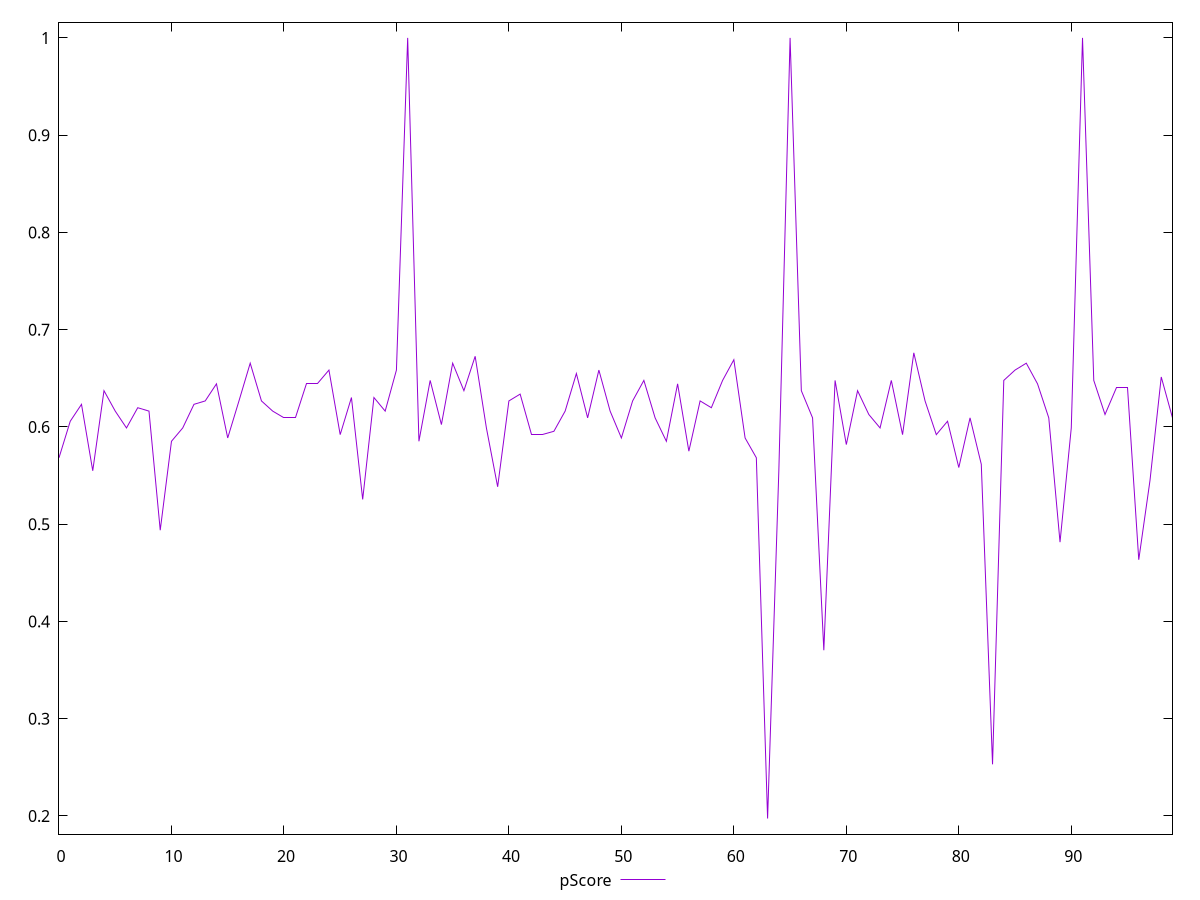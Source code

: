 reset

$pScore <<EOF
0 0.5682611505036936
1 0.6058130115801882
2 0.6231996918651275
3 0.5548847541575055
4 0.6372240415920895
5 0.6162243471391701
6 0.5989093342354521
7 0.6197087368923944
8 0.6162243471391701
9 0.4937703953190035
10 0.5851992986610004
11 0.5989093342354521
12 0.6231996918651275
13 0.6266969599358072
14 0.6442687984389666
15 0.5886141115885427
16 0.6266969599358072
17 0.6655060738943237
18 0.6266969599358072
19 0.6162243471391701
20 0.6092762454579477
21 0.6092762454579469
22 0.6442687984389672
23 0.6442687984389659
24 0.6584122022344121
25 0.5920375268218003
26 0.6302002836699866
27 0.5254107572246296
28 0.6302002836699856
29 0.6162243471391706
30 0.6584122022344121
31 0.9999638148729413
32 0.5851992986610011
33 0.6477983503496898
34 0.6023572991094603
35 0.6655060738943237
36 0.6372240415920895
37 0.6726113921804429
38 0.5989093342354521
39 0.5383994165928612
40 0.6266969599358072
41 0.6337094002810157
42 0.5920375268218003
43 0.5920375268217997
44 0.59546933809556
45 0.6162243471391701
46 0.6548703506827229
47 0.6092762454579469
48 0.6584122022344103
49 0.6162243471391701
50 0.5886141115885412
51 0.6266969599358072
52 0.6477983503496898
53 0.6092762454579469
54 0.5851992986610011
55 0.6442687984389659
56 0.5750084637653865
57 0.6266969599358072
58 0.619708736892395
59 0.6477983503496905
60 0.6690574634017104
61 0.5886141115885412
62 0.568261150503693
63 0.19730631856865544
64 0.5548847541575062
65 0.9999719512818559
66 0.6372240415920895
67 0.6092762454579463
68 0.37032085364649725
69 0.6477983503496898
70 0.5817932894444481
71 0.6372240415920895
72 0.612746769454739
73 0.5989093342354536
74 0.6477983503496898
75 0.5920375268218003
76 0.6761675307336696
77 0.6266969599358072
78 0.5920375268218003
79 0.6058130115801876
80 0.5582136495838268
81 0.6092762454579469
82 0.5615527911012103
83 0.25302431296883604
84 0.6477983503496898
85 0.658412202234411
86 0.6655060738943228
87 0.6442687984389666
88 0.6092762454579469
89 0.4814641069536235
90 0.5989093342354521
91 0.9999719512818559
92 0.6477983503496889
93 0.6127467694547384
94 0.6407439339997585
95 0.6407439339997585
96 0.46339604048793526
97 0.5449611224858601
98 0.6513322996453059
99 0.6092762454579463
EOF

set key outside below
set xrange [0:99]
set yrange [0.18125300591439142:1.0160252639361198]
set trange [0.18125300591439142:1.0160252639361198]
set terminal svg size 640, 500 enhanced background rgb 'white'
set output "report_00025_2021-02-22T21:38:55.199Z/max-potential-fid/samples/pages+cached+noadtech/pScore/values.svg"

plot $pScore title "pScore" with line

reset
